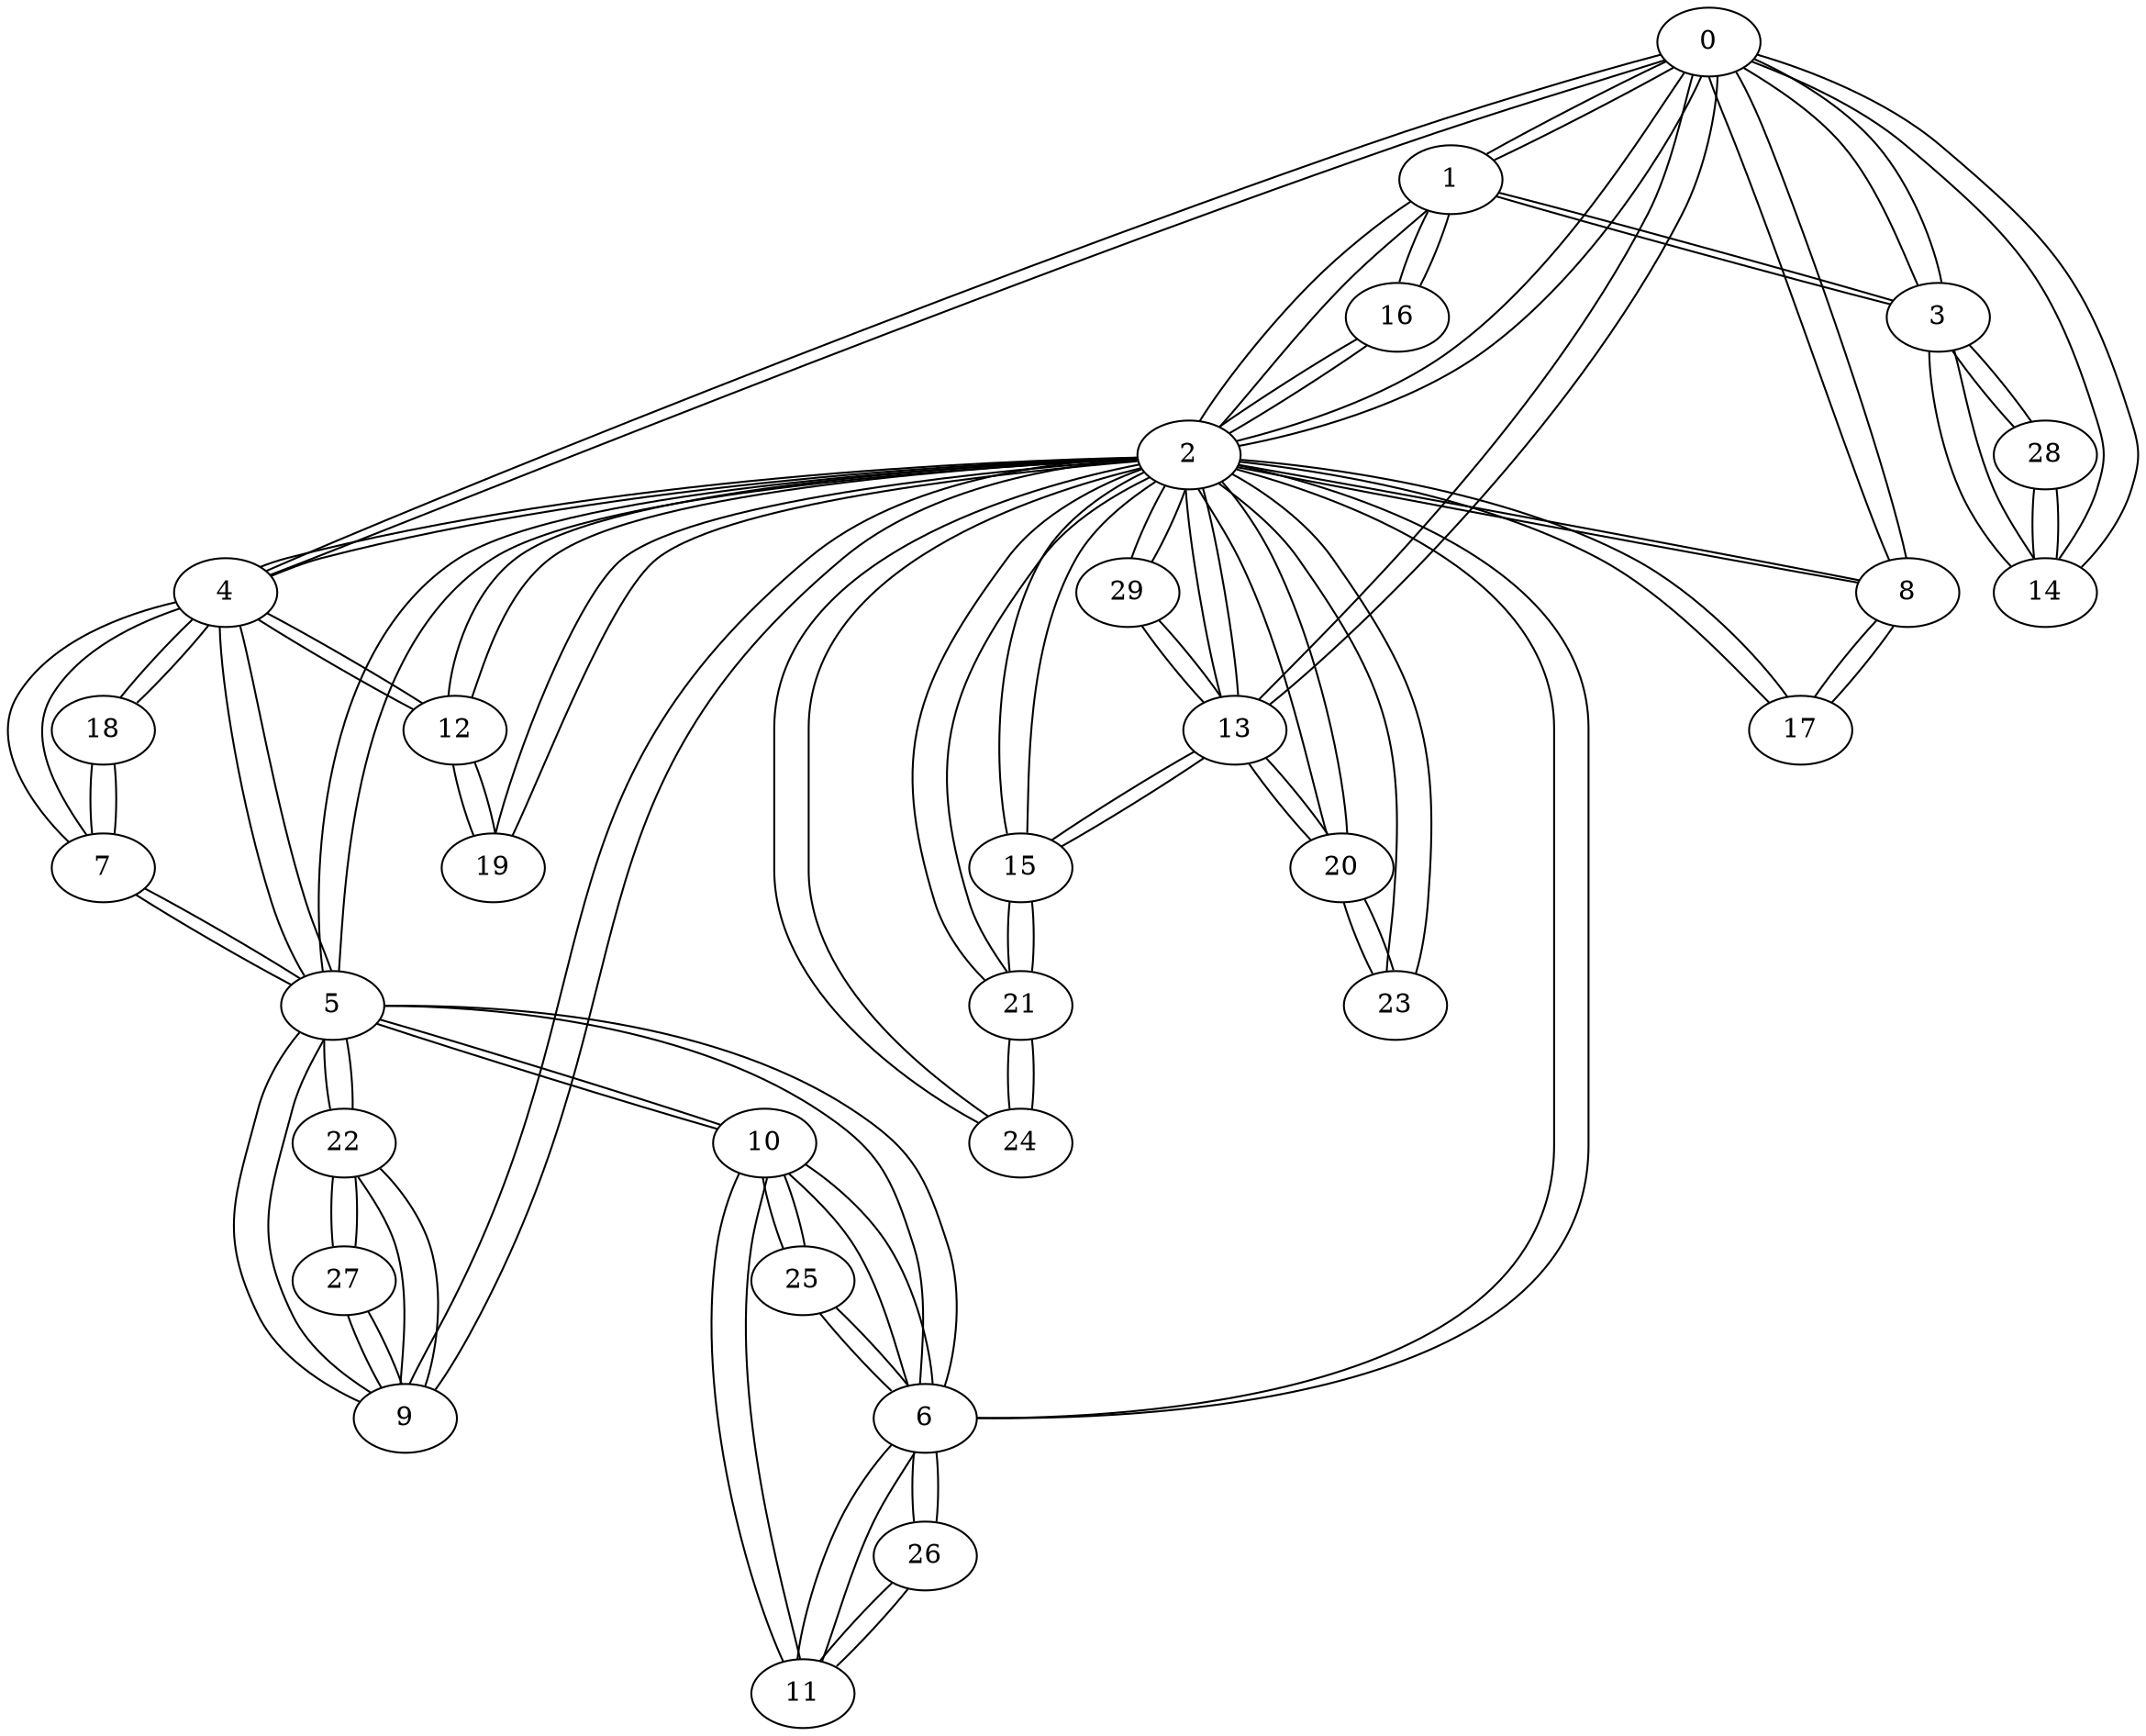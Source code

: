 graph {
0 -- 1 [ distancia=15 ]
0 -- 2 [ distancia=11 ]
0 -- 3 [ distancia=7 ]
0 -- 4 [ distancia=9 ]
0 -- 8 [ distancia=9 ]
0 -- 13 [ distancia=3 ]
0 -- 14 [ distancia=12 ]
1 -- 0 [ distancia=15 ]
1 -- 2 [ distancia=5 ]
1 -- 3 [ distancia=5 ]
1 -- 16 [ distancia=9 ]
2 -- 1 [ distancia=5 ]
2 -- 0 [ distancia=11 ]
2 -- 4 [ distancia=9 ]
2 -- 5 [ distancia=1 ]
2 -- 6 [ distancia=13 ]
2 -- 8 [ distancia=14 ]
2 -- 9 [ distancia=2 ]
2 -- 12 [ distancia=15 ]
2 -- 13 [ distancia=15 ]
2 -- 15 [ distancia=3 ]
2 -- 16 [ distancia=4 ]
2 -- 17 [ distancia=14 ]
2 -- 19 [ distancia=11 ]
2 -- 20 [ distancia=14 ]
2 -- 21 [ distancia=4 ]
2 -- 23 [ distancia=11 ]
2 -- 24 [ distancia=8 ]
2 -- 29 [ distancia=10 ]
3 -- 0 [ distancia=7 ]
3 -- 1 [ distancia=5 ]
3 -- 14 [ distancia=6 ]
3 -- 28 [ distancia=9 ]
4 -- 0 [ distancia=9 ]
4 -- 2 [ distancia=9 ]
4 -- 5 [ distancia=11 ]
4 -- 7 [ distancia=2 ]
4 -- 12 [ distancia=10 ]
4 -- 18 [ distancia=6 ]
5 -- 4 [ distancia=11 ]
5 -- 2 [ distancia=1 ]
5 -- 6 [ distancia=7 ]
5 -- 7 [ distancia=6 ]
5 -- 9 [ distancia=2 ]
5 -- 10 [ distancia=5 ]
5 -- 22 [ distancia=15 ]
6 -- 2 [ distancia=13 ]
6 -- 5 [ distancia=7 ]
6 -- 10 [ distancia=1 ]
6 -- 11 [ distancia=9 ]
6 -- 25 [ distancia=12 ]
6 -- 26 [ distancia=9 ]
7 -- 5 [ distancia=6 ]
7 -- 4 [ distancia=2 ]
7 -- 18 [ distancia=9 ]
8 -- 2 [ distancia=14 ]
8 -- 0 [ distancia=9 ]
8 -- 17 [ distancia=13 ]
9 -- 2 [ distancia=2 ]
9 -- 5 [ distancia=2 ]
9 -- 22 [ distancia=7 ]
9 -- 27 [ distancia=14 ]
10 -- 5 [ distancia=5 ]
10 -- 6 [ distancia=1 ]
10 -- 11 [ distancia=2 ]
10 -- 25 [ distancia=4 ]
11 -- 6 [ distancia=9 ]
11 -- 10 [ distancia=2 ]
11 -- 26 [ distancia=5 ]
12 -- 4 [ distancia=10 ]
12 -- 2 [ distancia=15 ]
12 -- 19 [ distancia=6 ]
13 -- 0 [ distancia=3 ]
13 -- 2 [ distancia=15 ]
13 -- 15 [ distancia=6 ]
13 -- 20 [ distancia=11 ]
13 -- 29 [ distancia=3 ]
14 -- 3 [ distancia=6 ]
14 -- 0 [ distancia=12 ]
14 -- 28 [ distancia=12 ]
15 -- 2 [ distancia=3 ]
15 -- 13 [ distancia=6 ]
15 -- 21 [ distancia=2 ]
16 -- 1 [ distancia=9 ]
16 -- 2 [ distancia=4 ]
17 -- 8 [ distancia=13 ]
17 -- 2 [ distancia=14 ]
18 -- 4 [ distancia=6 ]
18 -- 7 [ distancia=9 ]
19 -- 12 [ distancia=6 ]
19 -- 2 [ distancia=11 ]
20 -- 2 [ distancia=14 ]
20 -- 13 [ distancia=11 ]
20 -- 23 [ distancia=8 ]
21 -- 15 [ distancia=2 ]
21 -- 2 [ distancia=4 ]
21 -- 24 [ distancia=12 ]
22 -- 5 [ distancia=15 ]
22 -- 9 [ distancia=7 ]
22 -- 27 [ distancia=12 ]
23 -- 20 [ distancia=8 ]
23 -- 2 [ distancia=11 ]
24 -- 21 [ distancia=12 ]
24 -- 2 [ distancia=8 ]
25 -- 10 [ distancia=4 ]
25 -- 6 [ distancia=12 ]
26 -- 11 [ distancia=5 ]
26 -- 6 [ distancia=9 ]
27 -- 9 [ distancia=14 ]
27 -- 22 [ distancia=12 ]
28 -- 14 [ distancia=12 ]
28 -- 3 [ distancia=9 ]
29 -- 13 [ distancia=3 ]
29 -- 2 [ distancia=10 ]
}
